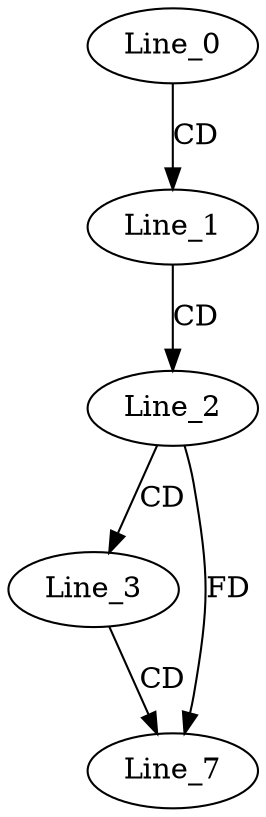 digraph G {
  Line_0;
  Line_1;
  Line_2;
  Line_3;
  Line_3;
  Line_7;
  Line_0 -> Line_1 [ label="CD" ];
  Line_1 -> Line_2 [ label="CD" ];
  Line_2 -> Line_3 [ label="CD" ];
  Line_3 -> Line_7 [ label="CD" ];
  Line_2 -> Line_7 [ label="FD" ];
}
